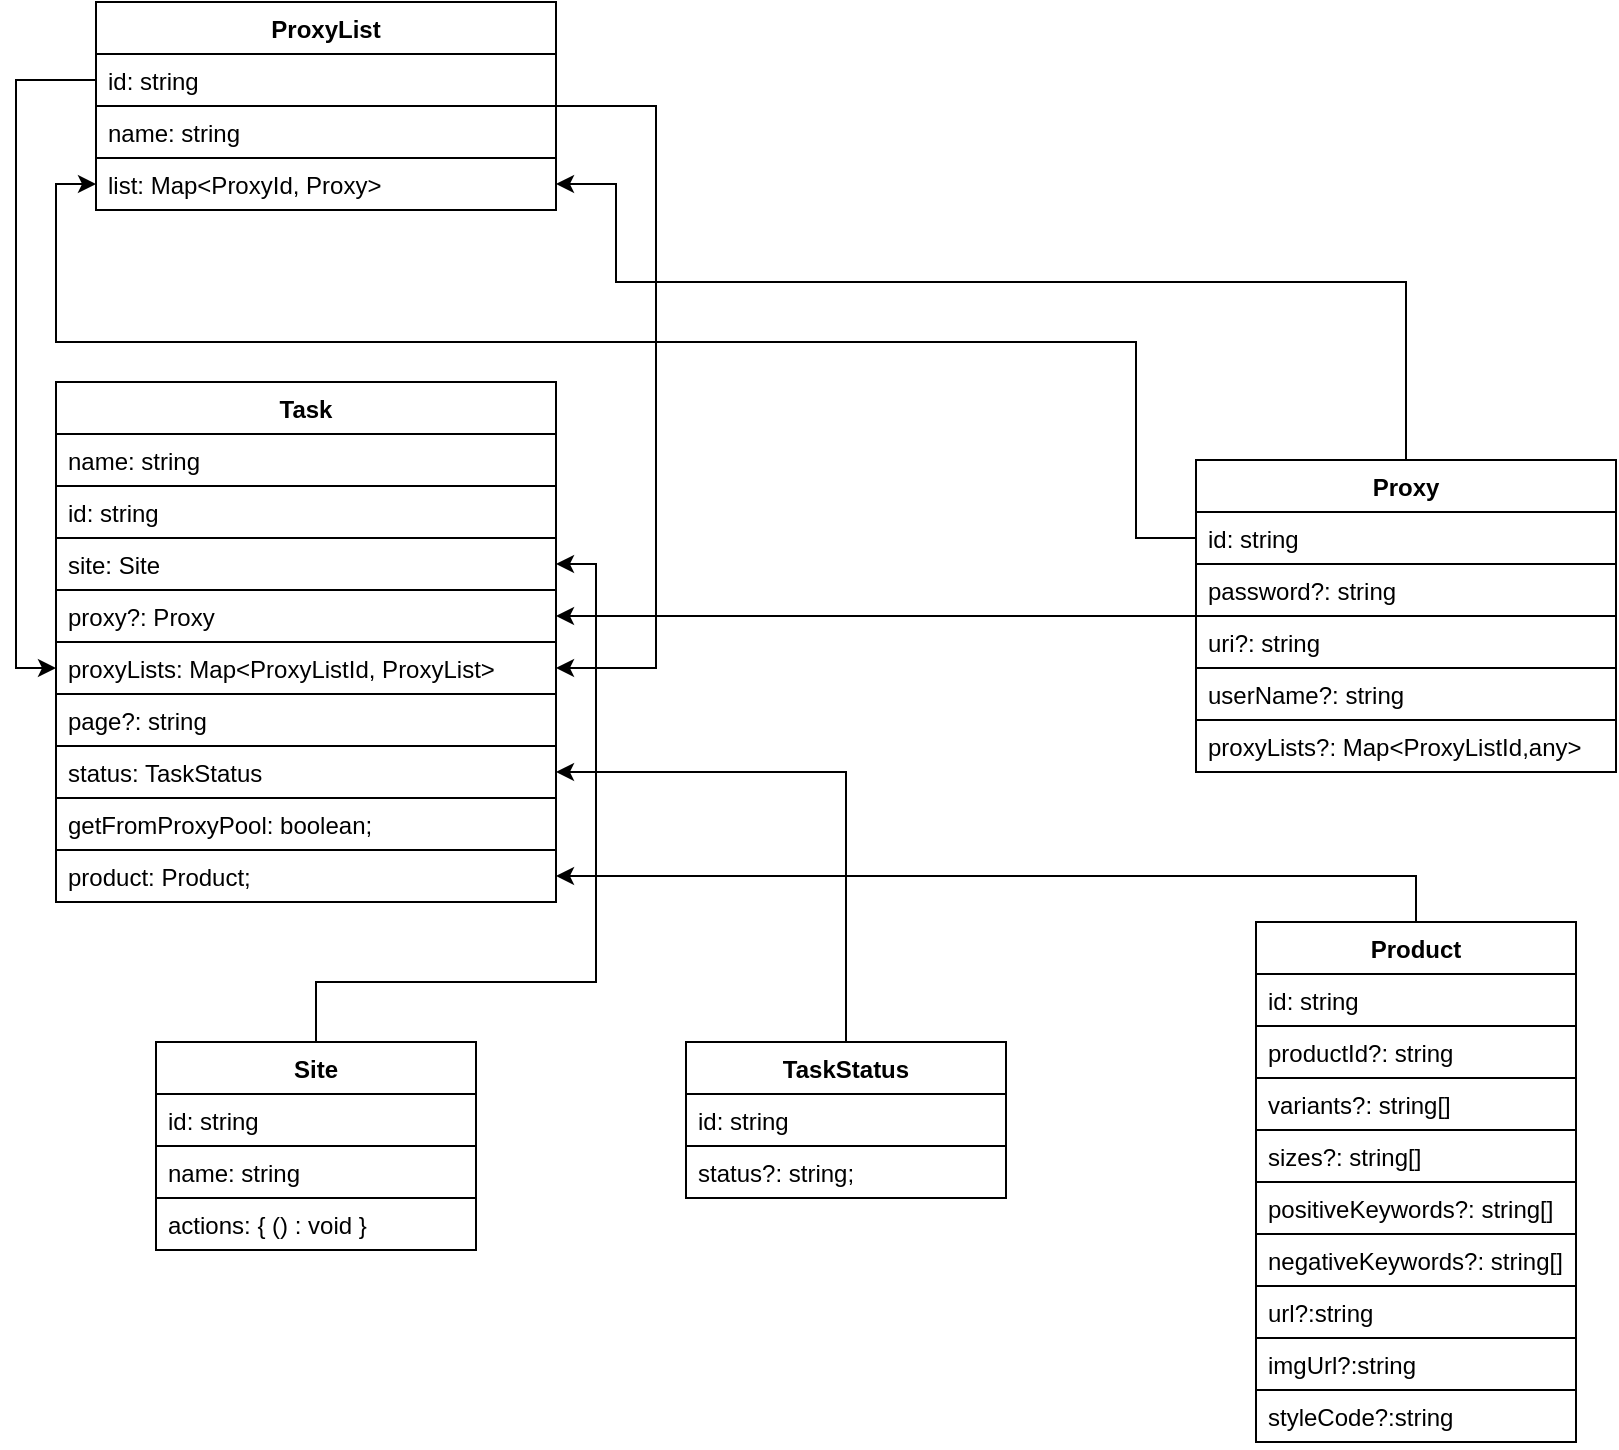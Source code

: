 <mxfile version="12.2.6" type="device" pages="1"><diagram id="fKB2ySFvgCv7OzzOeJCu" name="Page-1"><mxGraphModel dx="1408" dy="738" grid="1" gridSize="10" guides="1" tooltips="1" connect="1" arrows="1" fold="1" page="1" pageScale="1" pageWidth="850" pageHeight="1100" math="0" shadow="0"><root><mxCell id="0"/><mxCell id="1" parent="0"/><mxCell id="7Ren5SItQdW1PlS49IRg-5" style="edgeStyle=orthogonalEdgeStyle;rounded=0;orthogonalLoop=1;jettySize=auto;html=1;exitX=0.5;exitY=0;exitDx=0;exitDy=0;entryX=1;entryY=0.5;entryDx=0;entryDy=0;" parent="1" source="2K-QOCA20s5IesyKjKHg-1" target="7Ren5SItQdW1PlS49IRg-1" edge="1"><mxGeometry relative="1" as="geometry"><Array as="points"><mxPoint x="705" y="180"/><mxPoint x="310" y="180"/><mxPoint x="310" y="131"/></Array></mxGeometry></mxCell><mxCell id="7Ren5SItQdW1PlS49IRg-9" style="edgeStyle=orthogonalEdgeStyle;rounded=0;orthogonalLoop=1;jettySize=auto;html=1;entryX=1;entryY=0.5;entryDx=0;entryDy=0;" parent="1" source="2K-QOCA20s5IesyKjKHg-1" target="2K-QOCA20s5IesyKjKHg-38" edge="1"><mxGeometry relative="1" as="geometry"/></mxCell><mxCell id="2K-QOCA20s5IesyKjKHg-1" value="Proxy&#10;" style="swimlane;fontStyle=1;align=center;verticalAlign=top;childLayout=stackLayout;horizontal=1;startSize=26;horizontalStack=0;resizeParent=1;resizeParentMax=0;resizeLast=0;collapsible=1;marginBottom=0;" parent="1" vertex="1"><mxGeometry x="600" y="269" width="210" height="156" as="geometry"/></mxCell><mxCell id="2K-QOCA20s5IesyKjKHg-6" value="id: string" style="text;strokeColor=#000000;fillColor=none;align=left;verticalAlign=top;spacingLeft=4;spacingRight=4;overflow=hidden;rotatable=0;points=[[0,0.5],[1,0.5]];portConstraint=eastwest;perimeterSpacing=0;" parent="2K-QOCA20s5IesyKjKHg-1" vertex="1"><mxGeometry y="26" width="210" height="26" as="geometry"/></mxCell><mxCell id="2K-QOCA20s5IesyKjKHg-7" value="password?: string" style="text;strokeColor=#000000;fillColor=none;align=left;verticalAlign=top;spacingLeft=4;spacingRight=4;overflow=hidden;rotatable=0;points=[[0,0.5],[1,0.5]];portConstraint=eastwest;" parent="2K-QOCA20s5IesyKjKHg-1" vertex="1"><mxGeometry y="52" width="210" height="26" as="geometry"/></mxCell><mxCell id="2K-QOCA20s5IesyKjKHg-8" value="uri?: string" style="text;strokeColor=#000000;fillColor=none;align=left;verticalAlign=top;spacingLeft=4;spacingRight=4;overflow=hidden;rotatable=0;points=[[0,0.5],[1,0.5]];portConstraint=eastwest;" parent="2K-QOCA20s5IesyKjKHg-1" vertex="1"><mxGeometry y="78" width="210" height="26" as="geometry"/></mxCell><mxCell id="2K-QOCA20s5IesyKjKHg-9" value="userName?: string" style="text;strokeColor=#000000;fillColor=none;align=left;verticalAlign=top;spacingLeft=4;spacingRight=4;overflow=hidden;rotatable=0;points=[[0,0.5],[1,0.5]];portConstraint=eastwest;" parent="2K-QOCA20s5IesyKjKHg-1" vertex="1"><mxGeometry y="104" width="210" height="26" as="geometry"/></mxCell><mxCell id="2K-QOCA20s5IesyKjKHg-105" value="proxyLists?: Map&lt;ProxyListId,any&gt;" style="text;strokeColor=#000000;fillColor=none;align=left;verticalAlign=top;spacingLeft=4;spacingRight=4;overflow=hidden;rotatable=0;points=[[0,0.5],[1,0.5]];portConstraint=eastwest;" parent="2K-QOCA20s5IesyKjKHg-1" vertex="1"><mxGeometry y="130" width="210" height="26" as="geometry"/></mxCell><mxCell id="7Ren5SItQdW1PlS49IRg-15" style="edgeStyle=orthogonalEdgeStyle;rounded=0;orthogonalLoop=1;jettySize=auto;html=1;entryX=1;entryY=0.5;entryDx=0;entryDy=0;" parent="1" source="2K-QOCA20s5IesyKjKHg-28" target="2K-QOCA20s5IesyKjKHg-83" edge="1"><mxGeometry relative="1" as="geometry"><Array as="points"><mxPoint x="330" y="92"/><mxPoint x="330" y="373"/></Array></mxGeometry></mxCell><mxCell id="2K-QOCA20s5IesyKjKHg-28" value="ProxyList" style="swimlane;fontStyle=1;align=center;verticalAlign=top;childLayout=stackLayout;horizontal=1;startSize=26;horizontalStack=0;resizeParent=1;resizeParentMax=0;resizeLast=0;collapsible=1;marginBottom=0;" parent="1" vertex="1"><mxGeometry x="50" y="40" width="230" height="104" as="geometry"/></mxCell><mxCell id="2K-QOCA20s5IesyKjKHg-30" value="id: string" style="text;strokeColor=#000000;fillColor=none;align=left;verticalAlign=top;spacingLeft=4;spacingRight=4;overflow=hidden;rotatable=0;points=[[0,0.5],[1,0.5]];portConstraint=eastwest;perimeterSpacing=0;" parent="2K-QOCA20s5IesyKjKHg-28" vertex="1"><mxGeometry y="26" width="230" height="26" as="geometry"/></mxCell><mxCell id="2K-QOCA20s5IesyKjKHg-31" value="name: string " style="text;strokeColor=#000000;fillColor=none;align=left;verticalAlign=top;spacingLeft=4;spacingRight=4;overflow=hidden;rotatable=0;points=[[0,0.5],[1,0.5]];portConstraint=eastwest;" parent="2K-QOCA20s5IesyKjKHg-28" vertex="1"><mxGeometry y="52" width="230" height="26" as="geometry"/></mxCell><mxCell id="7Ren5SItQdW1PlS49IRg-1" value="list: Map&lt;ProxyId, Proxy&gt;" style="text;strokeColor=#000000;fillColor=none;align=left;verticalAlign=top;spacingLeft=4;spacingRight=4;overflow=hidden;rotatable=0;points=[[0,0.5],[1,0.5]];portConstraint=eastwest;" parent="2K-QOCA20s5IesyKjKHg-28" vertex="1"><mxGeometry y="78" width="230" height="26" as="geometry"/></mxCell><mxCell id="2K-QOCA20s5IesyKjKHg-34" value="Task" style="swimlane;fontStyle=1;align=center;verticalAlign=top;childLayout=stackLayout;horizontal=1;startSize=26;horizontalStack=0;resizeParent=1;resizeParentMax=0;resizeLast=0;collapsible=1;marginBottom=0;" parent="1" vertex="1"><mxGeometry x="30" y="230" width="250" height="260" as="geometry"/></mxCell><mxCell id="2K-QOCA20s5IesyKjKHg-36" value="name: string" style="text;strokeColor=#000000;fillColor=none;align=left;verticalAlign=top;spacingLeft=4;spacingRight=4;overflow=hidden;rotatable=0;points=[[0,0.5],[1,0.5]];portConstraint=eastwest;perimeterSpacing=0;" parent="2K-QOCA20s5IesyKjKHg-34" vertex="1"><mxGeometry y="26" width="250" height="26" as="geometry"/></mxCell><mxCell id="2K-QOCA20s5IesyKjKHg-35" value="id: string" style="text;strokeColor=none;fillColor=none;align=left;verticalAlign=top;spacingLeft=4;spacingRight=4;overflow=hidden;rotatable=0;points=[[0,0.5],[1,0.5]];portConstraint=eastwest;" parent="2K-QOCA20s5IesyKjKHg-34" vertex="1"><mxGeometry y="52" width="250" height="26" as="geometry"/></mxCell><mxCell id="2K-QOCA20s5IesyKjKHg-37" value="site: Site" style="text;strokeColor=#000000;fillColor=none;align=left;verticalAlign=top;spacingLeft=4;spacingRight=4;overflow=hidden;rotatable=0;points=[[0,0.5],[1,0.5]];portConstraint=eastwest;" parent="2K-QOCA20s5IesyKjKHg-34" vertex="1"><mxGeometry y="78" width="250" height="26" as="geometry"/></mxCell><mxCell id="2K-QOCA20s5IesyKjKHg-38" value="proxy?: Proxy" style="text;strokeColor=#000000;fillColor=none;align=left;verticalAlign=top;spacingLeft=4;spacingRight=4;overflow=hidden;rotatable=0;points=[[0,0.5],[1,0.5]];portConstraint=eastwest;" parent="2K-QOCA20s5IesyKjKHg-34" vertex="1"><mxGeometry y="104" width="250" height="26" as="geometry"/></mxCell><mxCell id="2K-QOCA20s5IesyKjKHg-83" value="proxyLists: Map&lt;ProxyListId, ProxyList&gt;" style="text;strokeColor=#000000;fillColor=none;align=left;verticalAlign=top;spacingLeft=4;spacingRight=4;overflow=hidden;rotatable=0;points=[[0,0.5],[1,0.5]];portConstraint=eastwest;" parent="2K-QOCA20s5IesyKjKHg-34" vertex="1"><mxGeometry y="130" width="250" height="26" as="geometry"/></mxCell><mxCell id="2K-QOCA20s5IesyKjKHg-39" value="page?: string" style="text;strokeColor=#000000;fillColor=none;align=left;verticalAlign=top;spacingLeft=4;spacingRight=4;overflow=hidden;rotatable=0;points=[[0,0.5],[1,0.5]];portConstraint=eastwest;" parent="2K-QOCA20s5IesyKjKHg-34" vertex="1"><mxGeometry y="156" width="250" height="26" as="geometry"/></mxCell><mxCell id="2K-QOCA20s5IesyKjKHg-89" value="status: TaskStatus" style="text;strokeColor=#000000;fillColor=none;align=left;verticalAlign=top;spacingLeft=4;spacingRight=4;overflow=hidden;rotatable=0;points=[[0,0.5],[1,0.5]];portConstraint=eastwest;" parent="2K-QOCA20s5IesyKjKHg-34" vertex="1"><mxGeometry y="182" width="250" height="26" as="geometry"/></mxCell><mxCell id="7Ren5SItQdW1PlS49IRg-3" value="getFromProxyPool: boolean;" style="text;strokeColor=#000000;fillColor=none;align=left;verticalAlign=top;spacingLeft=4;spacingRight=4;overflow=hidden;rotatable=0;points=[[0,0.5],[1,0.5]];portConstraint=eastwest;" parent="2K-QOCA20s5IesyKjKHg-34" vertex="1"><mxGeometry y="208" width="250" height="26" as="geometry"/></mxCell><mxCell id="jzcXPh7orGu0QeFuvi1x-9" value="product: Product;" style="text;strokeColor=#000000;fillColor=none;align=left;verticalAlign=top;spacingLeft=4;spacingRight=4;overflow=hidden;rotatable=0;points=[[0,0.5],[1,0.5]];portConstraint=eastwest;" parent="2K-QOCA20s5IesyKjKHg-34" vertex="1"><mxGeometry y="234" width="250" height="26" as="geometry"/></mxCell><mxCell id="7Ren5SItQdW1PlS49IRg-12" style="edgeStyle=orthogonalEdgeStyle;rounded=0;orthogonalLoop=1;jettySize=auto;html=1;exitX=0.5;exitY=0;exitDx=0;exitDy=0;" parent="1" source="2K-QOCA20s5IesyKjKHg-58" target="2K-QOCA20s5IesyKjKHg-89" edge="1"><mxGeometry relative="1" as="geometry"/></mxCell><mxCell id="2K-QOCA20s5IesyKjKHg-58" value="TaskStatus" style="swimlane;fontStyle=1;align=center;verticalAlign=top;childLayout=stackLayout;horizontal=1;startSize=26;horizontalStack=0;resizeParent=1;resizeParentMax=0;resizeLast=0;collapsible=1;marginBottom=0;" parent="1" vertex="1"><mxGeometry x="345" y="560" width="160" height="78" as="geometry"/></mxCell><mxCell id="2K-QOCA20s5IesyKjKHg-59" value="id: string" style="text;strokeColor=none;fillColor=none;align=left;verticalAlign=top;spacingLeft=4;spacingRight=4;overflow=hidden;rotatable=0;points=[[0,0.5],[1,0.5]];portConstraint=eastwest;" parent="2K-QOCA20s5IesyKjKHg-58" vertex="1"><mxGeometry y="26" width="160" height="26" as="geometry"/></mxCell><mxCell id="2K-QOCA20s5IesyKjKHg-60" value="status?: string;" style="text;strokeColor=#000000;fillColor=none;align=left;verticalAlign=top;spacingLeft=4;spacingRight=4;overflow=hidden;rotatable=0;points=[[0,0.5],[1,0.5]];portConstraint=eastwest;perimeterSpacing=0;" parent="2K-QOCA20s5IesyKjKHg-58" vertex="1"><mxGeometry y="52" width="160" height="26" as="geometry"/></mxCell><mxCell id="7Ren5SItQdW1PlS49IRg-8" style="edgeStyle=orthogonalEdgeStyle;rounded=0;orthogonalLoop=1;jettySize=auto;html=1;exitX=0.5;exitY=0;exitDx=0;exitDy=0;entryX=1;entryY=0.5;entryDx=0;entryDy=0;" parent="1" source="2K-QOCA20s5IesyKjKHg-64" target="2K-QOCA20s5IesyKjKHg-37" edge="1"><mxGeometry relative="1" as="geometry"><Array as="points"><mxPoint x="160" y="530"/><mxPoint x="300" y="530"/><mxPoint x="300" y="321"/></Array></mxGeometry></mxCell><mxCell id="2K-QOCA20s5IesyKjKHg-64" value="Site" style="swimlane;fontStyle=1;align=center;verticalAlign=top;childLayout=stackLayout;horizontal=1;startSize=26;horizontalStack=0;resizeParent=1;resizeParentMax=0;resizeLast=0;collapsible=1;marginBottom=0;" parent="1" vertex="1"><mxGeometry x="80" y="560" width="160" height="104" as="geometry"/></mxCell><mxCell id="2K-QOCA20s5IesyKjKHg-65" value="id: string" style="text;strokeColor=none;fillColor=none;align=left;verticalAlign=top;spacingLeft=4;spacingRight=4;overflow=hidden;rotatable=0;points=[[0,0.5],[1,0.5]];portConstraint=eastwest;" parent="2K-QOCA20s5IesyKjKHg-64" vertex="1"><mxGeometry y="26" width="160" height="26" as="geometry"/></mxCell><mxCell id="2K-QOCA20s5IesyKjKHg-66" value="name: string" style="text;strokeColor=#000000;fillColor=none;align=left;verticalAlign=top;spacingLeft=4;spacingRight=4;overflow=hidden;rotatable=0;points=[[0,0.5],[1,0.5]];portConstraint=eastwest;perimeterSpacing=0;" parent="2K-QOCA20s5IesyKjKHg-64" vertex="1"><mxGeometry y="52" width="160" height="26" as="geometry"/></mxCell><mxCell id="2K-QOCA20s5IesyKjKHg-67" value="actions: { () : void }" style="text;strokeColor=#000000;fillColor=none;align=left;verticalAlign=top;spacingLeft=4;spacingRight=4;overflow=hidden;rotatable=0;points=[[0,0.5],[1,0.5]];portConstraint=eastwest;" parent="2K-QOCA20s5IesyKjKHg-64" vertex="1"><mxGeometry y="78" width="160" height="26" as="geometry"/></mxCell><mxCell id="jzcXPh7orGu0QeFuvi1x-11" style="edgeStyle=orthogonalEdgeStyle;rounded=0;orthogonalLoop=1;jettySize=auto;html=1;exitX=0.5;exitY=0;exitDx=0;exitDy=0;" parent="1" source="2K-QOCA20s5IesyKjKHg-75" target="jzcXPh7orGu0QeFuvi1x-9" edge="1"><mxGeometry relative="1" as="geometry"/></mxCell><mxCell id="2K-QOCA20s5IesyKjKHg-75" value="Product" style="swimlane;fontStyle=1;align=center;verticalAlign=top;childLayout=stackLayout;horizontal=1;startSize=26;horizontalStack=0;resizeParent=1;resizeParentMax=0;resizeLast=0;collapsible=1;marginBottom=0;" parent="1" vertex="1"><mxGeometry x="630" y="500" width="160" height="260" as="geometry"/></mxCell><mxCell id="2K-QOCA20s5IesyKjKHg-76" value="id: string" style="text;strokeColor=#000000;fillColor=none;align=left;verticalAlign=top;spacingLeft=4;spacingRight=4;overflow=hidden;rotatable=0;points=[[0,0.5],[1,0.5]];portConstraint=eastwest;perimeterSpacing=0;" parent="2K-QOCA20s5IesyKjKHg-75" vertex="1"><mxGeometry y="26" width="160" height="26" as="geometry"/></mxCell><mxCell id="2K-QOCA20s5IesyKjKHg-77" value="productId?: string" style="text;strokeColor=#000000;fillColor=none;align=left;verticalAlign=top;spacingLeft=4;spacingRight=4;overflow=hidden;rotatable=0;points=[[0,0.5],[1,0.5]];portConstraint=eastwest;" parent="2K-QOCA20s5IesyKjKHg-75" vertex="1"><mxGeometry y="52" width="160" height="26" as="geometry"/></mxCell><mxCell id="jzcXPh7orGu0QeFuvi1x-1" value="variants?: string[]" style="text;strokeColor=#000000;fillColor=none;align=left;verticalAlign=top;spacingLeft=4;spacingRight=4;overflow=hidden;rotatable=0;points=[[0,0.5],[1,0.5]];portConstraint=eastwest;perimeterSpacing=0;" parent="2K-QOCA20s5IesyKjKHg-75" vertex="1"><mxGeometry y="78" width="160" height="26" as="geometry"/></mxCell><mxCell id="jzcXPh7orGu0QeFuvi1x-2" value="sizes?: string[]" style="text;strokeColor=#000000;fillColor=none;align=left;verticalAlign=top;spacingLeft=4;spacingRight=4;overflow=hidden;rotatable=0;points=[[0,0.5],[1,0.5]];portConstraint=eastwest;" parent="2K-QOCA20s5IesyKjKHg-75" vertex="1"><mxGeometry y="104" width="160" height="26" as="geometry"/></mxCell><mxCell id="jzcXPh7orGu0QeFuvi1x-3" value="positiveKeywords?: string[]" style="text;strokeColor=#000000;fillColor=none;align=left;verticalAlign=top;spacingLeft=4;spacingRight=4;overflow=hidden;rotatable=0;points=[[0,0.5],[1,0.5]];portConstraint=eastwest;perimeterSpacing=0;" parent="2K-QOCA20s5IesyKjKHg-75" vertex="1"><mxGeometry y="130" width="160" height="26" as="geometry"/></mxCell><mxCell id="jzcXPh7orGu0QeFuvi1x-4" value="negativeKeywords?: string[]" style="text;strokeColor=#000000;fillColor=none;align=left;verticalAlign=top;spacingLeft=4;spacingRight=4;overflow=hidden;rotatable=0;points=[[0,0.5],[1,0.5]];portConstraint=eastwest;" parent="2K-QOCA20s5IesyKjKHg-75" vertex="1"><mxGeometry y="156" width="160" height="26" as="geometry"/></mxCell><mxCell id="jzcXPh7orGu0QeFuvi1x-5" value="url?:string" style="text;strokeColor=#000000;fillColor=none;align=left;verticalAlign=top;spacingLeft=4;spacingRight=4;overflow=hidden;rotatable=0;points=[[0,0.5],[1,0.5]];portConstraint=eastwest;perimeterSpacing=0;" parent="2K-QOCA20s5IesyKjKHg-75" vertex="1"><mxGeometry y="182" width="160" height="26" as="geometry"/></mxCell><mxCell id="jzcXPh7orGu0QeFuvi1x-6" value="imgUrl?:string" style="text;strokeColor=#000000;fillColor=none;align=left;verticalAlign=top;spacingLeft=4;spacingRight=4;overflow=hidden;rotatable=0;points=[[0,0.5],[1,0.5]];portConstraint=eastwest;" parent="2K-QOCA20s5IesyKjKHg-75" vertex="1"><mxGeometry y="208" width="160" height="26" as="geometry"/></mxCell><mxCell id="jzcXPh7orGu0QeFuvi1x-7" value="styleCode?:string" style="text;strokeColor=#000000;fillColor=none;align=left;verticalAlign=top;spacingLeft=4;spacingRight=4;overflow=hidden;rotatable=0;points=[[0,0.5],[1,0.5]];portConstraint=eastwest;" parent="2K-QOCA20s5IesyKjKHg-75" vertex="1"><mxGeometry y="234" width="160" height="26" as="geometry"/></mxCell><mxCell id="7Ren5SItQdW1PlS49IRg-6" style="edgeStyle=orthogonalEdgeStyle;rounded=0;orthogonalLoop=1;jettySize=auto;html=1;exitX=0;exitY=0.5;exitDx=0;exitDy=0;entryX=0;entryY=0.5;entryDx=0;entryDy=0;" parent="1" source="2K-QOCA20s5IesyKjKHg-6" target="7Ren5SItQdW1PlS49IRg-1" edge="1"><mxGeometry relative="1" as="geometry"><Array as="points"><mxPoint x="570" y="308"/><mxPoint x="570" y="210"/><mxPoint x="30" y="210"/><mxPoint x="30" y="131"/></Array></mxGeometry></mxCell><mxCell id="7Ren5SItQdW1PlS49IRg-14" style="edgeStyle=orthogonalEdgeStyle;rounded=0;orthogonalLoop=1;jettySize=auto;html=1;exitX=0;exitY=0.5;exitDx=0;exitDy=0;entryX=0;entryY=0.5;entryDx=0;entryDy=0;" parent="1" source="2K-QOCA20s5IesyKjKHg-30" target="2K-QOCA20s5IesyKjKHg-83" edge="1"><mxGeometry relative="1" as="geometry"/></mxCell></root></mxGraphModel></diagram></mxfile>